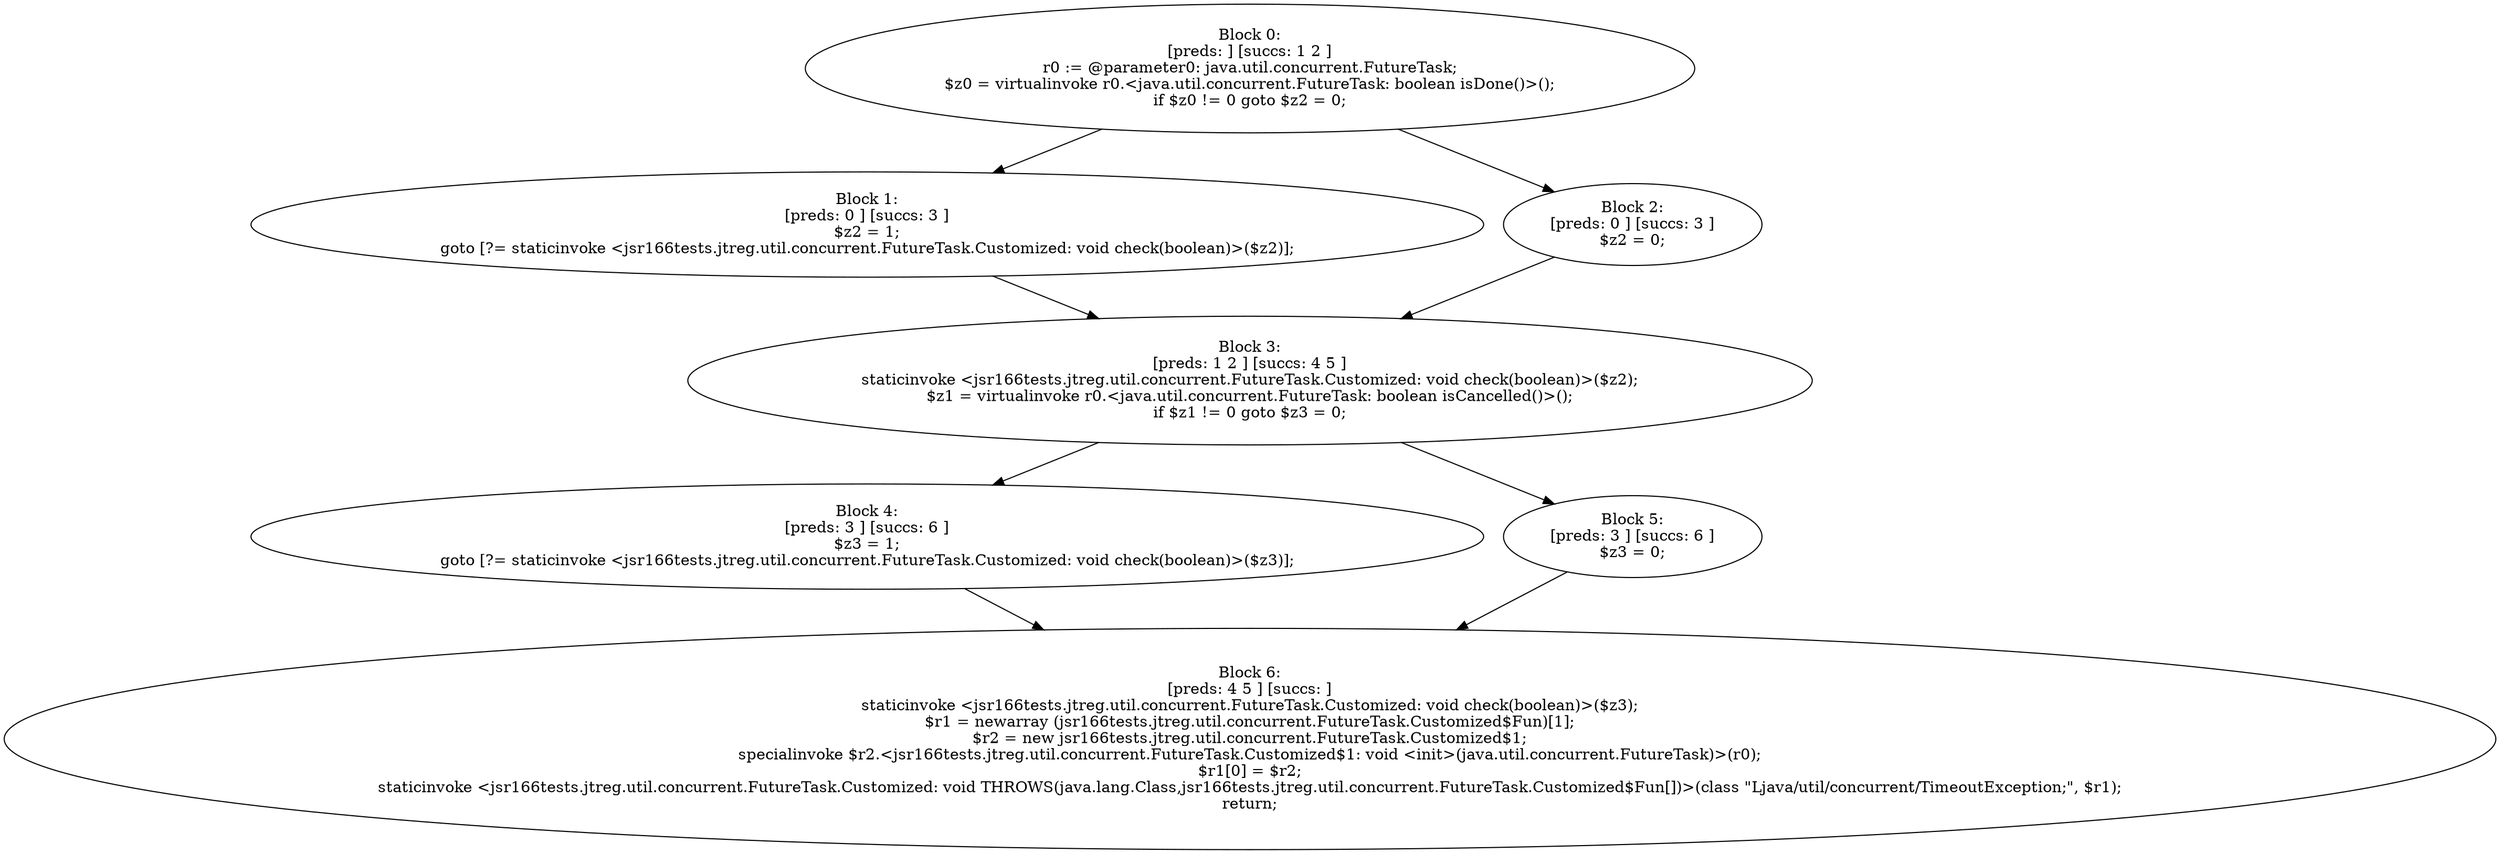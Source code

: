 digraph "unitGraph" {
    "Block 0:
[preds: ] [succs: 1 2 ]
r0 := @parameter0: java.util.concurrent.FutureTask;
$z0 = virtualinvoke r0.<java.util.concurrent.FutureTask: boolean isDone()>();
if $z0 != 0 goto $z2 = 0;
"
    "Block 1:
[preds: 0 ] [succs: 3 ]
$z2 = 1;
goto [?= staticinvoke <jsr166tests.jtreg.util.concurrent.FutureTask.Customized: void check(boolean)>($z2)];
"
    "Block 2:
[preds: 0 ] [succs: 3 ]
$z2 = 0;
"
    "Block 3:
[preds: 1 2 ] [succs: 4 5 ]
staticinvoke <jsr166tests.jtreg.util.concurrent.FutureTask.Customized: void check(boolean)>($z2);
$z1 = virtualinvoke r0.<java.util.concurrent.FutureTask: boolean isCancelled()>();
if $z1 != 0 goto $z3 = 0;
"
    "Block 4:
[preds: 3 ] [succs: 6 ]
$z3 = 1;
goto [?= staticinvoke <jsr166tests.jtreg.util.concurrent.FutureTask.Customized: void check(boolean)>($z3)];
"
    "Block 5:
[preds: 3 ] [succs: 6 ]
$z3 = 0;
"
    "Block 6:
[preds: 4 5 ] [succs: ]
staticinvoke <jsr166tests.jtreg.util.concurrent.FutureTask.Customized: void check(boolean)>($z3);
$r1 = newarray (jsr166tests.jtreg.util.concurrent.FutureTask.Customized$Fun)[1];
$r2 = new jsr166tests.jtreg.util.concurrent.FutureTask.Customized$1;
specialinvoke $r2.<jsr166tests.jtreg.util.concurrent.FutureTask.Customized$1: void <init>(java.util.concurrent.FutureTask)>(r0);
$r1[0] = $r2;
staticinvoke <jsr166tests.jtreg.util.concurrent.FutureTask.Customized: void THROWS(java.lang.Class,jsr166tests.jtreg.util.concurrent.FutureTask.Customized$Fun[])>(class \"Ljava/util/concurrent/TimeoutException;\", $r1);
return;
"
    "Block 0:
[preds: ] [succs: 1 2 ]
r0 := @parameter0: java.util.concurrent.FutureTask;
$z0 = virtualinvoke r0.<java.util.concurrent.FutureTask: boolean isDone()>();
if $z0 != 0 goto $z2 = 0;
"->"Block 1:
[preds: 0 ] [succs: 3 ]
$z2 = 1;
goto [?= staticinvoke <jsr166tests.jtreg.util.concurrent.FutureTask.Customized: void check(boolean)>($z2)];
";
    "Block 0:
[preds: ] [succs: 1 2 ]
r0 := @parameter0: java.util.concurrent.FutureTask;
$z0 = virtualinvoke r0.<java.util.concurrent.FutureTask: boolean isDone()>();
if $z0 != 0 goto $z2 = 0;
"->"Block 2:
[preds: 0 ] [succs: 3 ]
$z2 = 0;
";
    "Block 1:
[preds: 0 ] [succs: 3 ]
$z2 = 1;
goto [?= staticinvoke <jsr166tests.jtreg.util.concurrent.FutureTask.Customized: void check(boolean)>($z2)];
"->"Block 3:
[preds: 1 2 ] [succs: 4 5 ]
staticinvoke <jsr166tests.jtreg.util.concurrent.FutureTask.Customized: void check(boolean)>($z2);
$z1 = virtualinvoke r0.<java.util.concurrent.FutureTask: boolean isCancelled()>();
if $z1 != 0 goto $z3 = 0;
";
    "Block 2:
[preds: 0 ] [succs: 3 ]
$z2 = 0;
"->"Block 3:
[preds: 1 2 ] [succs: 4 5 ]
staticinvoke <jsr166tests.jtreg.util.concurrent.FutureTask.Customized: void check(boolean)>($z2);
$z1 = virtualinvoke r0.<java.util.concurrent.FutureTask: boolean isCancelled()>();
if $z1 != 0 goto $z3 = 0;
";
    "Block 3:
[preds: 1 2 ] [succs: 4 5 ]
staticinvoke <jsr166tests.jtreg.util.concurrent.FutureTask.Customized: void check(boolean)>($z2);
$z1 = virtualinvoke r0.<java.util.concurrent.FutureTask: boolean isCancelled()>();
if $z1 != 0 goto $z3 = 0;
"->"Block 4:
[preds: 3 ] [succs: 6 ]
$z3 = 1;
goto [?= staticinvoke <jsr166tests.jtreg.util.concurrent.FutureTask.Customized: void check(boolean)>($z3)];
";
    "Block 3:
[preds: 1 2 ] [succs: 4 5 ]
staticinvoke <jsr166tests.jtreg.util.concurrent.FutureTask.Customized: void check(boolean)>($z2);
$z1 = virtualinvoke r0.<java.util.concurrent.FutureTask: boolean isCancelled()>();
if $z1 != 0 goto $z3 = 0;
"->"Block 5:
[preds: 3 ] [succs: 6 ]
$z3 = 0;
";
    "Block 4:
[preds: 3 ] [succs: 6 ]
$z3 = 1;
goto [?= staticinvoke <jsr166tests.jtreg.util.concurrent.FutureTask.Customized: void check(boolean)>($z3)];
"->"Block 6:
[preds: 4 5 ] [succs: ]
staticinvoke <jsr166tests.jtreg.util.concurrent.FutureTask.Customized: void check(boolean)>($z3);
$r1 = newarray (jsr166tests.jtreg.util.concurrent.FutureTask.Customized$Fun)[1];
$r2 = new jsr166tests.jtreg.util.concurrent.FutureTask.Customized$1;
specialinvoke $r2.<jsr166tests.jtreg.util.concurrent.FutureTask.Customized$1: void <init>(java.util.concurrent.FutureTask)>(r0);
$r1[0] = $r2;
staticinvoke <jsr166tests.jtreg.util.concurrent.FutureTask.Customized: void THROWS(java.lang.Class,jsr166tests.jtreg.util.concurrent.FutureTask.Customized$Fun[])>(class \"Ljava/util/concurrent/TimeoutException;\", $r1);
return;
";
    "Block 5:
[preds: 3 ] [succs: 6 ]
$z3 = 0;
"->"Block 6:
[preds: 4 5 ] [succs: ]
staticinvoke <jsr166tests.jtreg.util.concurrent.FutureTask.Customized: void check(boolean)>($z3);
$r1 = newarray (jsr166tests.jtreg.util.concurrent.FutureTask.Customized$Fun)[1];
$r2 = new jsr166tests.jtreg.util.concurrent.FutureTask.Customized$1;
specialinvoke $r2.<jsr166tests.jtreg.util.concurrent.FutureTask.Customized$1: void <init>(java.util.concurrent.FutureTask)>(r0);
$r1[0] = $r2;
staticinvoke <jsr166tests.jtreg.util.concurrent.FutureTask.Customized: void THROWS(java.lang.Class,jsr166tests.jtreg.util.concurrent.FutureTask.Customized$Fun[])>(class \"Ljava/util/concurrent/TimeoutException;\", $r1);
return;
";
}
